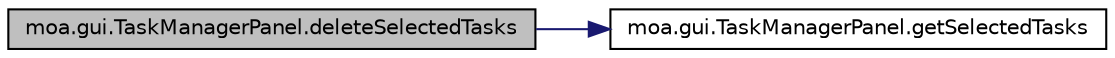 digraph G
{
  edge [fontname="Helvetica",fontsize="10",labelfontname="Helvetica",labelfontsize="10"];
  node [fontname="Helvetica",fontsize="10",shape=record];
  rankdir=LR;
  Node1 [label="moa.gui.TaskManagerPanel.deleteSelectedTasks",height=0.2,width=0.4,color="black", fillcolor="grey75", style="filled" fontcolor="black"];
  Node1 -> Node2 [color="midnightblue",fontsize="10",style="solid",fontname="Helvetica"];
  Node2 [label="moa.gui.TaskManagerPanel.getSelectedTasks",height=0.2,width=0.4,color="black", fillcolor="white", style="filled",URL="$classmoa_1_1gui_1_1TaskManagerPanel.html#a4d0bfa2eebbe49ac5c13d150bfd3c5b9"];
}
